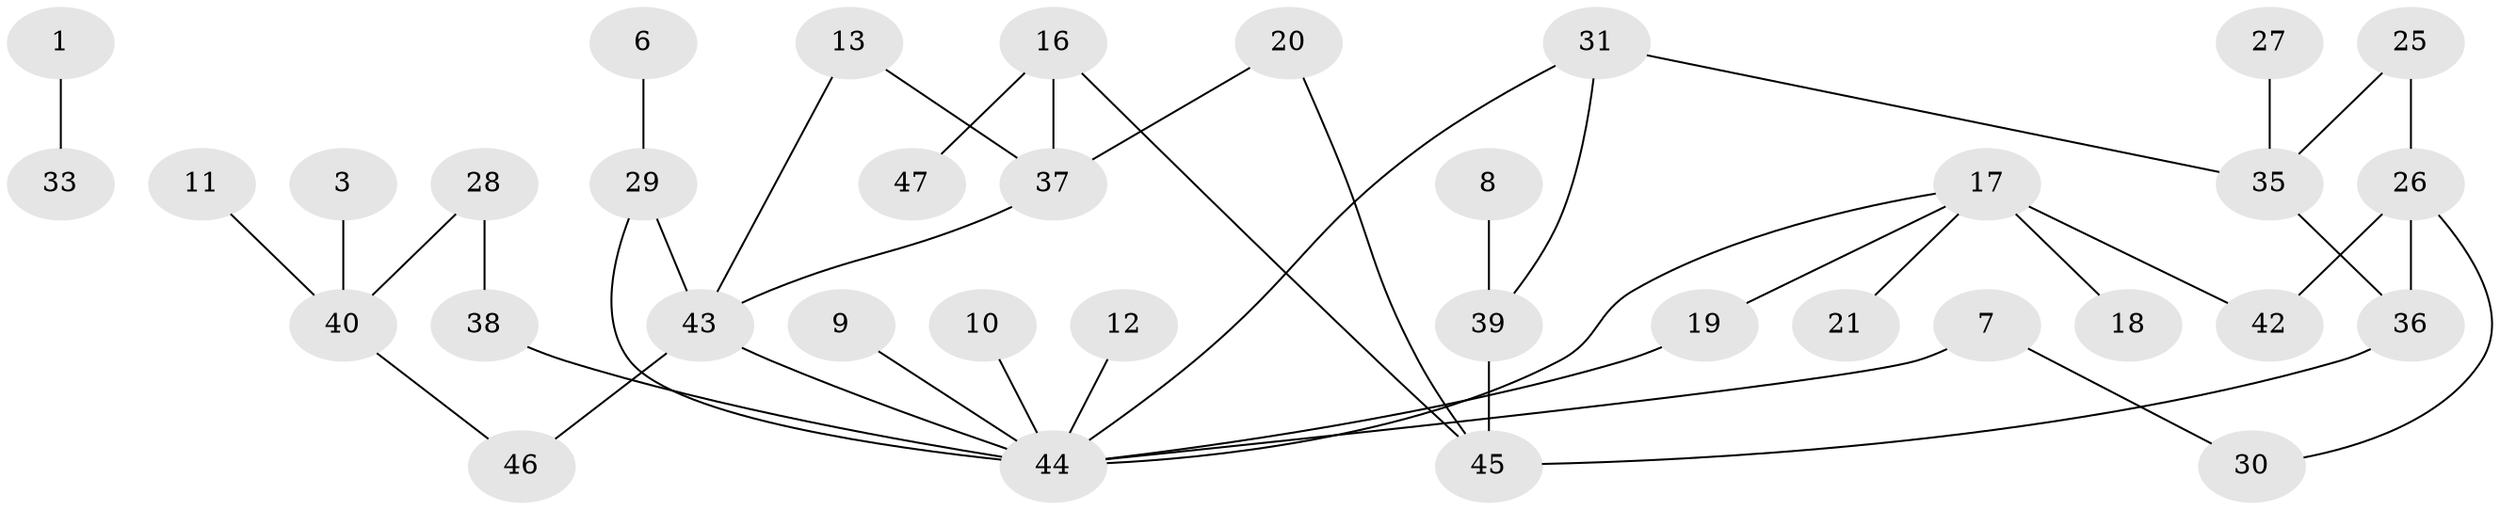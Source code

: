 // original degree distribution, {1: 0.26881720430107525, 2: 0.3225806451612903, 0: 0.10752688172043011, 4: 0.053763440860215055, 3: 0.1827956989247312, 6: 0.021505376344086023, 5: 0.043010752688172046}
// Generated by graph-tools (version 1.1) at 2025/49/03/09/25 03:49:04]
// undirected, 36 vertices, 44 edges
graph export_dot {
graph [start="1"]
  node [color=gray90,style=filled];
  1;
  3;
  6;
  7;
  8;
  9;
  10;
  11;
  12;
  13;
  16;
  17;
  18;
  19;
  20;
  21;
  25;
  26;
  27;
  28;
  29;
  30;
  31;
  33;
  35;
  36;
  37;
  38;
  39;
  40;
  42;
  43;
  44;
  45;
  46;
  47;
  1 -- 33 [weight=1.0];
  3 -- 40 [weight=1.0];
  6 -- 29 [weight=1.0];
  7 -- 30 [weight=1.0];
  7 -- 44 [weight=1.0];
  8 -- 39 [weight=1.0];
  9 -- 44 [weight=1.0];
  10 -- 44 [weight=1.0];
  11 -- 40 [weight=1.0];
  12 -- 44 [weight=1.0];
  13 -- 37 [weight=1.0];
  13 -- 43 [weight=1.0];
  16 -- 37 [weight=1.0];
  16 -- 45 [weight=1.0];
  16 -- 47 [weight=1.0];
  17 -- 18 [weight=2.0];
  17 -- 19 [weight=1.0];
  17 -- 21 [weight=1.0];
  17 -- 42 [weight=1.0];
  17 -- 44 [weight=1.0];
  19 -- 44 [weight=1.0];
  20 -- 37 [weight=1.0];
  20 -- 45 [weight=1.0];
  25 -- 26 [weight=1.0];
  25 -- 35 [weight=1.0];
  26 -- 30 [weight=1.0];
  26 -- 36 [weight=1.0];
  26 -- 42 [weight=1.0];
  27 -- 35 [weight=1.0];
  28 -- 38 [weight=1.0];
  28 -- 40 [weight=1.0];
  29 -- 43 [weight=1.0];
  29 -- 44 [weight=1.0];
  31 -- 35 [weight=1.0];
  31 -- 39 [weight=1.0];
  31 -- 44 [weight=1.0];
  35 -- 36 [weight=1.0];
  36 -- 45 [weight=1.0];
  37 -- 43 [weight=1.0];
  38 -- 44 [weight=1.0];
  39 -- 45 [weight=2.0];
  40 -- 46 [weight=1.0];
  43 -- 44 [weight=1.0];
  43 -- 46 [weight=1.0];
}
